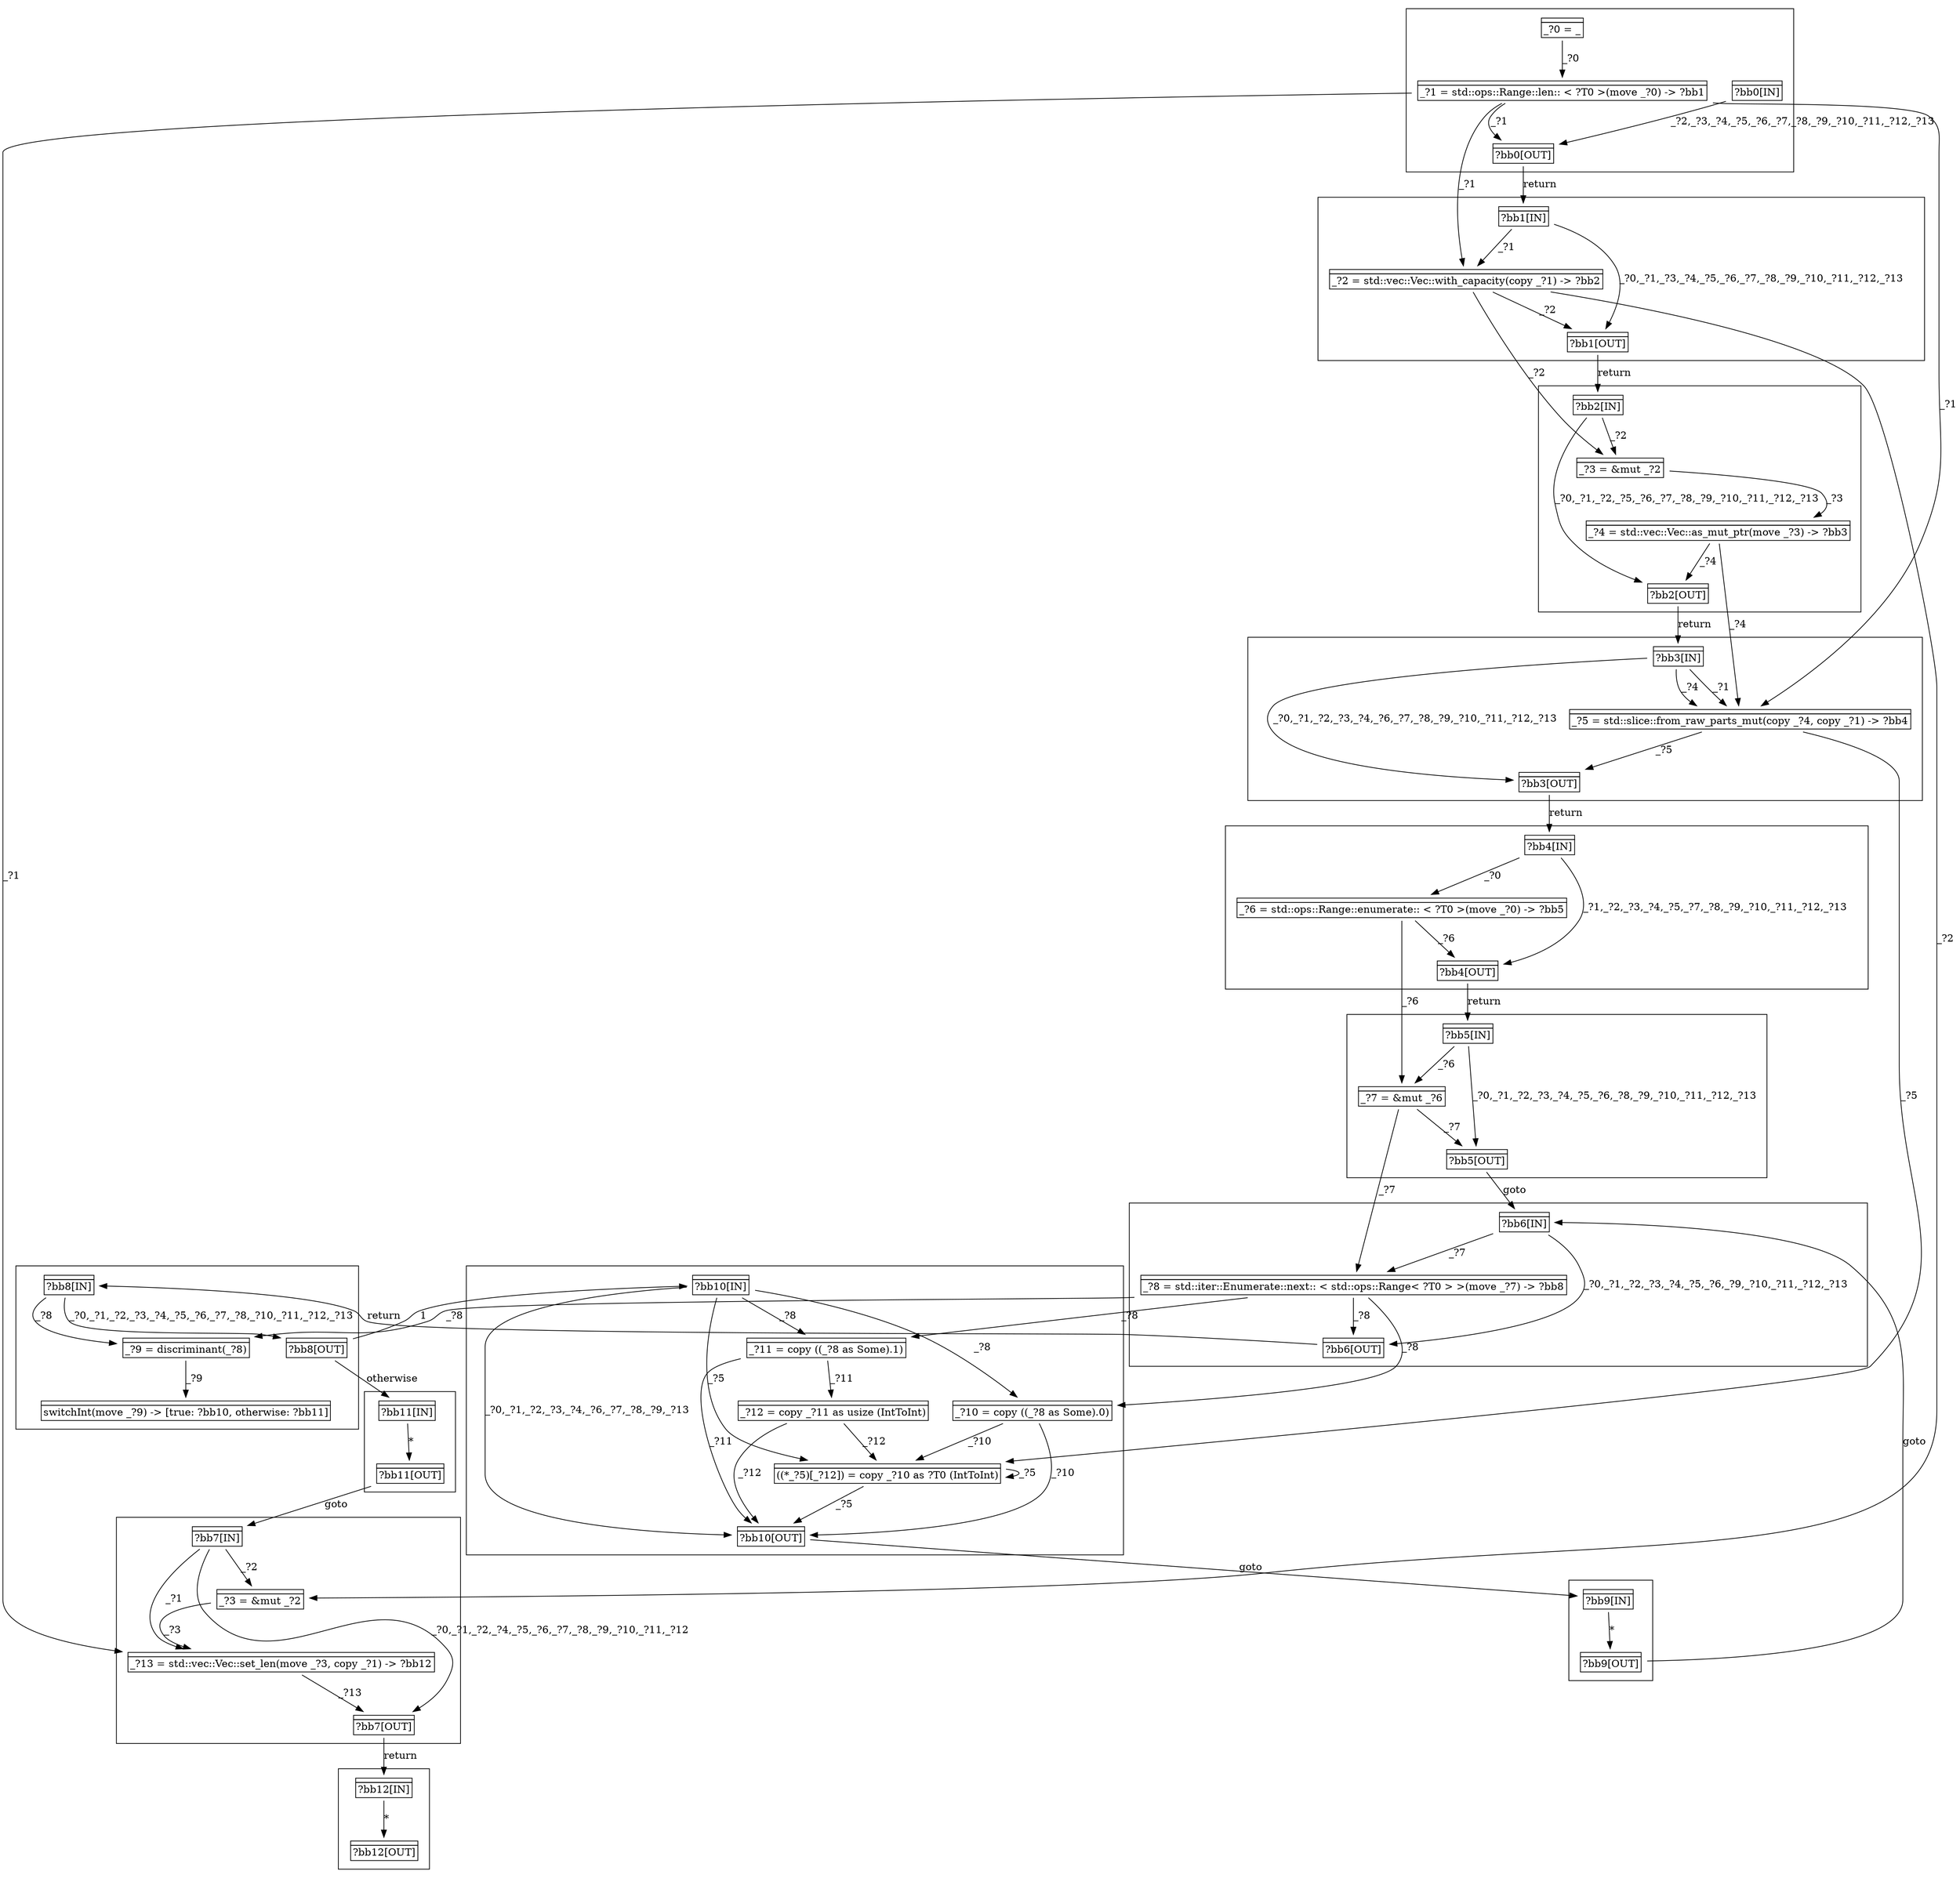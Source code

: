 digraph DataDependencyGraph {
compound = true;
subgraph cluster_bb0 {
    bb0IN [shape="none", label=<<table border="0" cellborder="1" cellspacing="0"><tr><td  align="center" colspan="1"></td></tr><tr><td align="left">?bb0[IN]</td></tr></table>>];
    bb0OUT [shape="none", label=<<table border="0" cellborder="1" cellspacing="0"><tr><td  align="center" colspan="1"></td></tr><tr><td align="left">?bb0[OUT]</td></tr></table>>];
    bb0stmt0 [shape="none", label=<<table border="0" cellborder="1" cellspacing="0"><tr><td  align="center" colspan="1"></td></tr><tr><td align="left">_?0 = _</td></tr></table>>];
    bb0stmt1 [shape="none", label=<<table border="0" cellborder="1" cellspacing="0"><tr><td  align="center" colspan="1"></td></tr><tr><td align="left">_?1 = std::ops::Range::len:: &lt; ?T0 &gt;(move _?0) -&gt; ?bb1</td></tr></table>>];
    bb0stmt1 -> bb0OUT [label="_?1"];
    bb0IN -> bb0OUT [label="_?2,_?3,_?4,_?5,_?6,_?7,_?8,_?9,_?10,_?11,_?12,_?13"];
    bb0stmt0 -> bb0stmt1 [label="_?0"];
}
subgraph cluster_bb1 {
    bb1IN [shape="none", label=<<table border="0" cellborder="1" cellspacing="0"><tr><td  align="center" colspan="1"></td></tr><tr><td align="left">?bb1[IN]</td></tr></table>>];
    bb1OUT [shape="none", label=<<table border="0" cellborder="1" cellspacing="0"><tr><td  align="center" colspan="1"></td></tr><tr><td align="left">?bb1[OUT]</td></tr></table>>];
    bb1stmt0 [shape="none", label=<<table border="0" cellborder="1" cellspacing="0"><tr><td  align="center" colspan="1"></td></tr><tr><td align="left">_?2 = std::vec::Vec::with_capacity(copy _?1) -&gt; ?bb2</td></tr></table>>];
    bb1IN -> bb1stmt0 [label="_?1"];
    bb1stmt0 -> bb1OUT [label="_?2"];
    bb1IN -> bb1OUT [label="_?0,_?1,_?3,_?4,_?5,_?6,_?7,_?8,_?9,_?10,_?11,_?12,_?13"];
}
subgraph cluster_bb2 {
    bb2IN [shape="none", label=<<table border="0" cellborder="1" cellspacing="0"><tr><td  align="center" colspan="1"></td></tr><tr><td align="left">?bb2[IN]</td></tr></table>>];
    bb2OUT [shape="none", label=<<table border="0" cellborder="1" cellspacing="0"><tr><td  align="center" colspan="1"></td></tr><tr><td align="left">?bb2[OUT]</td></tr></table>>];
    bb2stmt0 [shape="none", label=<<table border="0" cellborder="1" cellspacing="0"><tr><td  align="center" colspan="1"></td></tr><tr><td align="left">_?3 = &amp;mut _?2</td></tr></table>>];
    bb2stmt1 [shape="none", label=<<table border="0" cellborder="1" cellspacing="0"><tr><td  align="center" colspan="1"></td></tr><tr><td align="left">_?4 = std::vec::Vec::as_mut_ptr(move _?3) -&gt; ?bb3</td></tr></table>>];
    bb2IN -> bb2stmt0 [label="_?2"];
    bb2stmt1 -> bb2OUT [label="_?4"];
    bb2IN -> bb2OUT [label="_?0,_?1,_?2,_?5,_?6,_?7,_?8,_?9,_?10,_?11,_?12,_?13"];
    bb2stmt0 -> bb2stmt1 [label="_?3"];
}
subgraph cluster_bb3 {
    bb3IN [shape="none", label=<<table border="0" cellborder="1" cellspacing="0"><tr><td  align="center" colspan="1"></td></tr><tr><td align="left">?bb3[IN]</td></tr></table>>];
    bb3OUT [shape="none", label=<<table border="0" cellborder="1" cellspacing="0"><tr><td  align="center" colspan="1"></td></tr><tr><td align="left">?bb3[OUT]</td></tr></table>>];
    bb3stmt0 [shape="none", label=<<table border="0" cellborder="1" cellspacing="0"><tr><td  align="center" colspan="1"></td></tr><tr><td align="left">_?5 = std::slice::from_raw_parts_mut(copy _?4, copy _?1) -&gt; ?bb4</td></tr></table>>];
    bb3IN -> bb3stmt0 [label="_?1"];
    bb3IN -> bb3stmt0 [label="_?4"];
    bb3stmt0 -> bb3OUT [label="_?5"];
    bb3IN -> bb3OUT [label="_?0,_?1,_?2,_?3,_?4,_?6,_?7,_?8,_?9,_?10,_?11,_?12,_?13"];
}
subgraph cluster_bb4 {
    bb4IN [shape="none", label=<<table border="0" cellborder="1" cellspacing="0"><tr><td  align="center" colspan="1"></td></tr><tr><td align="left">?bb4[IN]</td></tr></table>>];
    bb4OUT [shape="none", label=<<table border="0" cellborder="1" cellspacing="0"><tr><td  align="center" colspan="1"></td></tr><tr><td align="left">?bb4[OUT]</td></tr></table>>];
    bb4stmt0 [shape="none", label=<<table border="0" cellborder="1" cellspacing="0"><tr><td  align="center" colspan="1"></td></tr><tr><td align="left">_?6 = std::ops::Range::enumerate:: &lt; ?T0 &gt;(move _?0) -&gt; ?bb5</td></tr></table>>];
    bb4IN -> bb4stmt0 [label="_?0"];
    bb4stmt0 -> bb4OUT [label="_?6"];
    bb4IN -> bb4OUT [label="_?1,_?2,_?3,_?4,_?5,_?7,_?8,_?9,_?10,_?11,_?12,_?13"];
}
subgraph cluster_bb5 {
    bb5IN [shape="none", label=<<table border="0" cellborder="1" cellspacing="0"><tr><td  align="center" colspan="1"></td></tr><tr><td align="left">?bb5[IN]</td></tr></table>>];
    bb5OUT [shape="none", label=<<table border="0" cellborder="1" cellspacing="0"><tr><td  align="center" colspan="1"></td></tr><tr><td align="left">?bb5[OUT]</td></tr></table>>];
    bb5stmt0 [shape="none", label=<<table border="0" cellborder="1" cellspacing="0"><tr><td  align="center" colspan="1"></td></tr><tr><td align="left">_?7 = &amp;mut _?6</td></tr></table>>];
    bb5IN -> bb5stmt0 [label="_?6"];
    bb5stmt0 -> bb5OUT [label="_?7"];
    bb5IN -> bb5OUT [label="_?0,_?1,_?2,_?3,_?4,_?5,_?6,_?8,_?9,_?10,_?11,_?12,_?13"];
}
subgraph cluster_bb6 {
    bb6IN [shape="none", label=<<table border="0" cellborder="1" cellspacing="0"><tr><td  align="center" colspan="1"></td></tr><tr><td align="left">?bb6[IN]</td></tr></table>>];
    bb6OUT [shape="none", label=<<table border="0" cellborder="1" cellspacing="0"><tr><td  align="center" colspan="1"></td></tr><tr><td align="left">?bb6[OUT]</td></tr></table>>];
    bb6stmt0 [shape="none", label=<<table border="0" cellborder="1" cellspacing="0"><tr><td  align="center" colspan="1"></td></tr><tr><td align="left">_?8 = std::iter::Enumerate::next:: &lt; std::ops::Range&lt; ?T0 &gt; &gt;(move _?7) -&gt; ?bb8</td></tr></table>>];
    bb6IN -> bb6stmt0 [label="_?7"];
    bb6stmt0 -> bb6OUT [label="_?8"];
    bb6IN -> bb6OUT [label="_?0,_?1,_?2,_?3,_?4,_?5,_?6,_?9,_?10,_?11,_?12,_?13"];
}
subgraph cluster_bb7 {
    bb7IN [shape="none", label=<<table border="0" cellborder="1" cellspacing="0"><tr><td  align="center" colspan="1"></td></tr><tr><td align="left">?bb7[IN]</td></tr></table>>];
    bb7OUT [shape="none", label=<<table border="0" cellborder="1" cellspacing="0"><tr><td  align="center" colspan="1"></td></tr><tr><td align="left">?bb7[OUT]</td></tr></table>>];
    bb7stmt0 [shape="none", label=<<table border="0" cellborder="1" cellspacing="0"><tr><td  align="center" colspan="1"></td></tr><tr><td align="left">_?3 = &amp;mut _?2</td></tr></table>>];
    bb7stmt1 [shape="none", label=<<table border="0" cellborder="1" cellspacing="0"><tr><td  align="center" colspan="1"></td></tr><tr><td align="left">_?13 = std::vec::Vec::set_len(move _?3, copy _?1) -&gt; ?bb12</td></tr></table>>];
    bb7IN -> bb7stmt0 [label="_?2"];
    bb7IN -> bb7stmt1 [label="_?1"];
    bb7stmt1 -> bb7OUT [label="_?13"];
    bb7IN -> bb7OUT [label="_?0,_?1,_?2,_?4,_?5,_?6,_?7,_?8,_?9,_?10,_?11,_?12"];
    bb7stmt0 -> bb7stmt1 [label="_?3"];
}
subgraph cluster_bb8 {
    bb8IN [shape="none", label=<<table border="0" cellborder="1" cellspacing="0"><tr><td  align="center" colspan="1"></td></tr><tr><td align="left">?bb8[IN]</td></tr></table>>];
    bb8OUT [shape="none", label=<<table border="0" cellborder="1" cellspacing="0"><tr><td  align="center" colspan="1"></td></tr><tr><td align="left">?bb8[OUT]</td></tr></table>>];
    bb8stmt0 [shape="none", label=<<table border="0" cellborder="1" cellspacing="0"><tr><td  align="center" colspan="1"></td></tr><tr><td align="left">_?9 = discriminant(_?8)</td></tr></table>>];
    bb8stmt1 [shape="none", label=<<table border="0" cellborder="1" cellspacing="0"><tr><td  align="center" colspan="1"></td></tr><tr><td align="left">switchInt(move _?9) -&gt; [true: ?bb10, otherwise: ?bb11]</td></tr></table>>];
    bb8IN -> bb8stmt0 [label="_?8"];
    bb8IN -> bb8OUT [label="_?0,_?1,_?2,_?3,_?4,_?5,_?6,_?7,_?8,_?10,_?11,_?12,_?13"];
    bb8stmt0 -> bb8stmt1 [label="_?9"];
}
subgraph cluster_bb9 {
    bb9IN [shape="none", label=<<table border="0" cellborder="1" cellspacing="0"><tr><td  align="center" colspan="1"></td></tr><tr><td align="left">?bb9[IN]</td></tr></table>>];
    bb9OUT [shape="none", label=<<table border="0" cellborder="1" cellspacing="0"><tr><td  align="center" colspan="1"></td></tr><tr><td align="left">?bb9[OUT]</td></tr></table>>];
    bb9IN -> bb9OUT [label="*"];
}
subgraph cluster_bb10 {
    bb10IN [shape="none", label=<<table border="0" cellborder="1" cellspacing="0"><tr><td  align="center" colspan="1"></td></tr><tr><td align="left">?bb10[IN]</td></tr></table>>];
    bb10OUT [shape="none", label=<<table border="0" cellborder="1" cellspacing="0"><tr><td  align="center" colspan="1"></td></tr><tr><td align="left">?bb10[OUT]</td></tr></table>>];
    bb10stmt0 [shape="none", label=<<table border="0" cellborder="1" cellspacing="0"><tr><td  align="center" colspan="1"></td></tr><tr><td align="left">_?10 = copy ((_?8 as Some).0)</td></tr></table>>];
    bb10stmt1 [shape="none", label=<<table border="0" cellborder="1" cellspacing="0"><tr><td  align="center" colspan="1"></td></tr><tr><td align="left">_?11 = copy ((_?8 as Some).1)</td></tr></table>>];
    bb10stmt2 [shape="none", label=<<table border="0" cellborder="1" cellspacing="0"><tr><td  align="center" colspan="1"></td></tr><tr><td align="left">_?12 = copy _?11 as usize (IntToInt)</td></tr></table>>];
    bb10stmt3 [shape="none", label=<<table border="0" cellborder="1" cellspacing="0"><tr><td  align="center" colspan="1"></td></tr><tr><td align="left">((*_?5)[_?12]) = copy _?10 as ?T0 (IntToInt)</td></tr></table>>];
    bb10IN -> bb10stmt0 [label="_?8"];
    bb10IN -> bb10stmt1 [label="_?8"];
    bb10IN -> bb10stmt3 [label="_?5"];
    bb10stmt3 -> bb10OUT [label="_?5"];
    bb10stmt0 -> bb10OUT [label="_?10"];
    bb10stmt1 -> bb10OUT [label="_?11"];
    bb10stmt2 -> bb10OUT [label="_?12"];
    bb10IN -> bb10OUT [label="_?0,_?1,_?2,_?3,_?4,_?6,_?7,_?8,_?9,_?13"];
    bb10stmt0 -> bb10stmt3 [label="_?10"];
    bb10stmt1 -> bb10stmt2 [label="_?11"];
    bb10stmt2 -> bb10stmt3 [label="_?12"];
}
subgraph cluster_bb11 {
    bb11IN [shape="none", label=<<table border="0" cellborder="1" cellspacing="0"><tr><td  align="center" colspan="1"></td></tr><tr><td align="left">?bb11[IN]</td></tr></table>>];
    bb11OUT [shape="none", label=<<table border="0" cellborder="1" cellspacing="0"><tr><td  align="center" colspan="1"></td></tr><tr><td align="left">?bb11[OUT]</td></tr></table>>];
    bb11IN -> bb11OUT [label="*"];
}
subgraph cluster_bb12 {
    bb12IN [shape="none", label=<<table border="0" cellborder="1" cellspacing="0"><tr><td  align="center" colspan="1"></td></tr><tr><td align="left">?bb12[IN]</td></tr></table>>];
    bb12OUT [shape="none", label=<<table border="0" cellborder="1" cellspacing="0"><tr><td  align="center" colspan="1"></td></tr><tr><td align="left">?bb12[OUT]</td></tr></table>>];
    bb12IN -> bb12OUT [label="*"];
}
    bb0OUT -> bb1IN [label="return"];
    bb1OUT -> bb2IN [label="return"];
    bb2OUT -> bb3IN [label="return"];
    bb3OUT -> bb4IN [label="return"];
    bb4OUT -> bb5IN [label="return"];
    bb5OUT -> bb6IN [label="goto"];
    bb6OUT -> bb8IN [label="return"];
    bb7OUT -> bb12IN [label="return"];
    bb8OUT -> bb10IN [label="1"];
    bb8OUT -> bb11IN [label="otherwise"];
    bb9OUT -> bb6IN [label="goto"];
    bb10OUT -> bb9IN [label="goto"];
    bb11OUT -> bb7IN [label="goto"];
    bb0stmt1 -> bb1stmt0 [label="_?1"];
    bb1stmt0 -> bb2stmt0 [label="_?2"];
    bb2stmt1 -> bb3stmt0 [label="_?4"];
    bb0stmt1 -> bb3stmt0 [label="_?1"];
    bb4stmt0 -> bb5stmt0 [label="_?6"];
    bb5stmt0 -> bb6stmt0 [label="_?7"];
    bb1stmt0 -> bb7stmt0 [label="_?2"];
    bb0stmt1 -> bb7stmt1 [label="_?1"];
    bb6stmt0 -> bb8stmt0 [label="_?8"];
    bb6stmt0 -> bb10stmt0 [label="_?8"];
    bb6stmt0 -> bb10stmt1 [label="_?8"];
    bb3stmt0 -> bb10stmt3 [label="_?5"];
    bb10stmt3 -> bb10stmt3 [label="_?5"];
}
